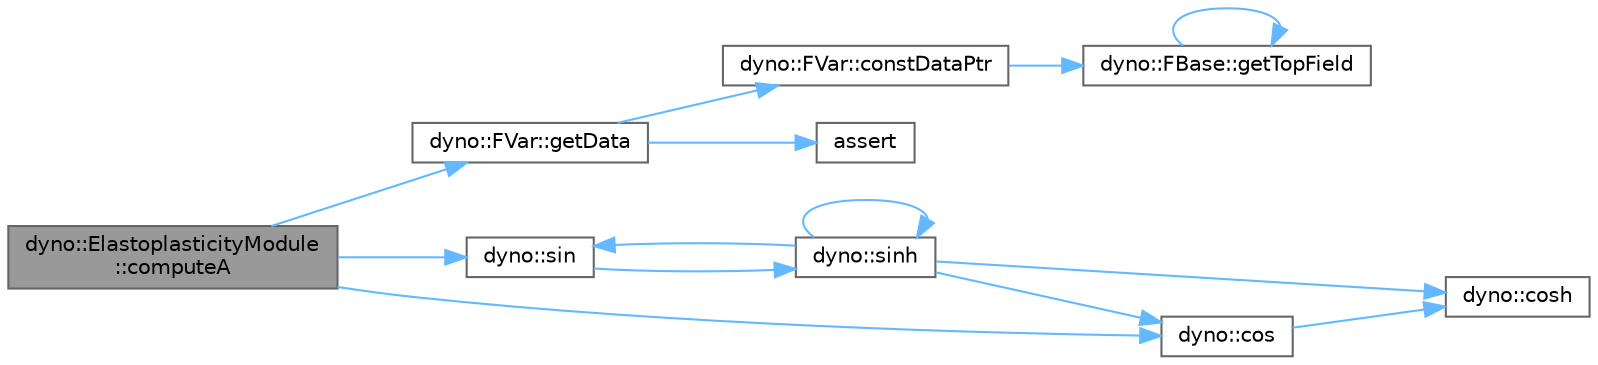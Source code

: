 digraph "dyno::ElastoplasticityModule::computeA"
{
 // LATEX_PDF_SIZE
  bgcolor="transparent";
  edge [fontname=Helvetica,fontsize=10,labelfontname=Helvetica,labelfontsize=10];
  node [fontname=Helvetica,fontsize=10,shape=box,height=0.2,width=0.4];
  rankdir="LR";
  Node1 [id="Node000001",label="dyno::ElastoplasticityModule\l::computeA",height=0.2,width=0.4,color="gray40", fillcolor="grey60", style="filled", fontcolor="black",tooltip=" "];
  Node1 -> Node2 [id="edge1_Node000001_Node000002",color="steelblue1",style="solid",tooltip=" "];
  Node2 [id="Node000002",label="dyno::cos",height=0.2,width=0.4,color="grey40", fillcolor="white", style="filled",URL="$namespacedyno.html#a7fffe8a3dc13634202a34f0a8eaadeed",tooltip=" "];
  Node2 -> Node3 [id="edge2_Node000002_Node000003",color="steelblue1",style="solid",tooltip=" "];
  Node3 [id="Node000003",label="dyno::cosh",height=0.2,width=0.4,color="grey40", fillcolor="white", style="filled",URL="$namespacedyno.html#a037afbb50b4ec5903f29b70db629d8cd",tooltip=" "];
  Node1 -> Node4 [id="edge3_Node000001_Node000004",color="steelblue1",style="solid",tooltip=" "];
  Node4 [id="Node000004",label="dyno::FVar::getData",height=0.2,width=0.4,color="grey40", fillcolor="white", style="filled",URL="$classdyno_1_1_f_var.html#a737abfc0da93828af673a7bd56cb474b",tooltip=" "];
  Node4 -> Node5 [id="edge4_Node000004_Node000005",color="steelblue1",style="solid",tooltip=" "];
  Node5 [id="Node000005",label="assert",height=0.2,width=0.4,color="grey40", fillcolor="white", style="filled",URL="$_vulkan_swap_chain_8cpp.html#a21b5a77bb7dd2ff2a93f6c086da96d46",tooltip=" "];
  Node4 -> Node6 [id="edge5_Node000004_Node000006",color="steelblue1",style="solid",tooltip=" "];
  Node6 [id="Node000006",label="dyno::FVar::constDataPtr",height=0.2,width=0.4,color="grey40", fillcolor="white", style="filled",URL="$classdyno_1_1_f_var.html#adcf55c96c1f20a0a52a679bbb0f13a02",tooltip=" "];
  Node6 -> Node7 [id="edge6_Node000006_Node000007",color="steelblue1",style="solid",tooltip=" "];
  Node7 [id="Node000007",label="dyno::FBase::getTopField",height=0.2,width=0.4,color="grey40", fillcolor="white", style="filled",URL="$classdyno_1_1_f_base.html#a2019aff22a4a3a85a1fbc1ef5e03d143",tooltip=" "];
  Node7 -> Node7 [id="edge7_Node000007_Node000007",color="steelblue1",style="solid",tooltip=" "];
  Node1 -> Node8 [id="edge8_Node000001_Node000008",color="steelblue1",style="solid",tooltip=" "];
  Node8 [id="Node000008",label="dyno::sin",height=0.2,width=0.4,color="grey40", fillcolor="white", style="filled",URL="$namespacedyno.html#a45d70d118bacb800d4011955d52c6d21",tooltip=" "];
  Node8 -> Node9 [id="edge9_Node000008_Node000009",color="steelblue1",style="solid",tooltip=" "];
  Node9 [id="Node000009",label="dyno::sinh",height=0.2,width=0.4,color="grey40", fillcolor="white", style="filled",URL="$namespacedyno.html#ad630ac9bb92289c2552bc043e1f0e4d5",tooltip=" "];
  Node9 -> Node2 [id="edge10_Node000009_Node000002",color="steelblue1",style="solid",tooltip=" "];
  Node9 -> Node3 [id="edge11_Node000009_Node000003",color="steelblue1",style="solid",tooltip=" "];
  Node9 -> Node8 [id="edge12_Node000009_Node000008",color="steelblue1",style="solid",tooltip=" "];
  Node9 -> Node9 [id="edge13_Node000009_Node000009",color="steelblue1",style="solid",tooltip=" "];
}
